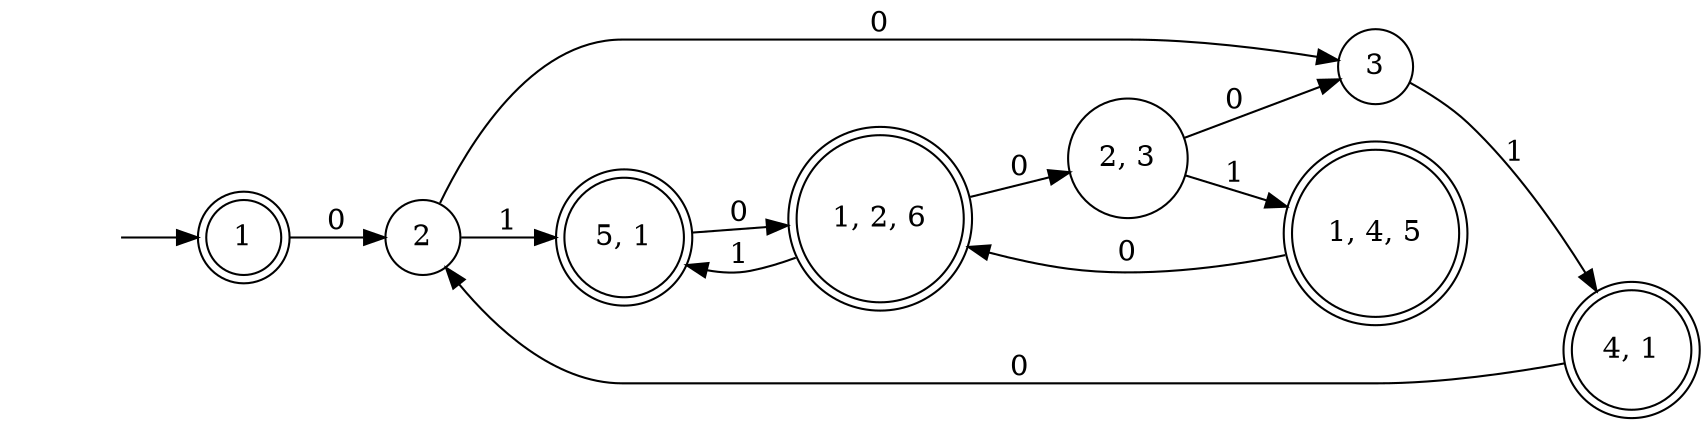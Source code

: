 digraph G {
	rankdir=LR;
	null [shape = plaintext label=""]
	1   [shape=doublecircle];
	2   [shape=circle];
	3   [shape=circle];
	23  [shape=circle label="2, 3"];
	41  [shape=doublecircle label="4, 1"];
	51  [shape=doublecircle label="5, 1"];
	126 [shape=doublecircle label="1, 2, 6"];
	145 [shape=doublecircle label="1, 4, 5"];
	null -> 1
	1 -> 2 [label = "0"];
	2 -> 3 [label = "0"];
	2 -> 51 [label = "1"];
	3 -> 41 [label = "1"];
	41 -> 2 [label = "0"];
	51 -> 126 [label = "0"]
	126 -> 51 [label = "1"]
	126 -> 23 [label = "0"]
	23 -> 3 [label = "0"]
	23 -> 145 [label = "1"]
	145 -> 126 [label = "0"]
}
